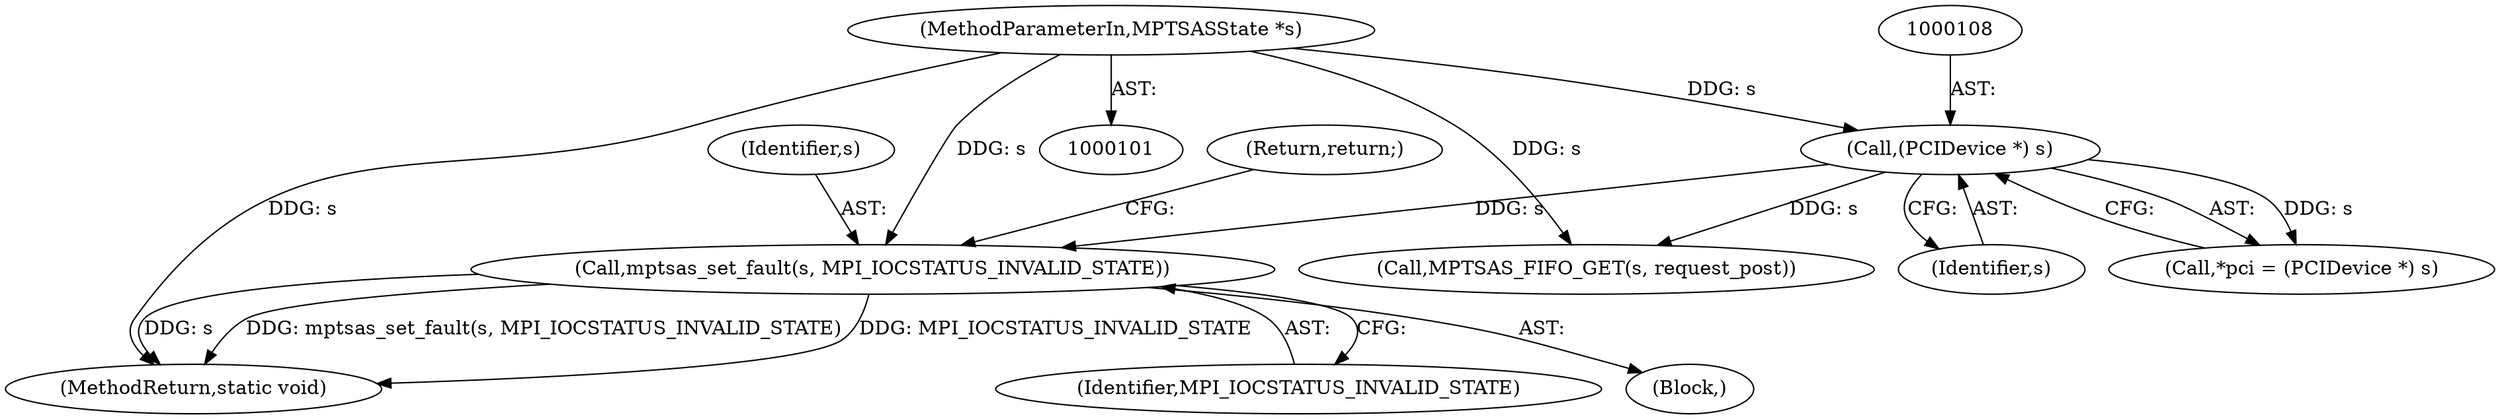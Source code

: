 digraph "0_qemu_06630554ccbdd25780aa03c3548aaff1eb56dffd@pointer" {
"1000126" [label="(Call,mptsas_set_fault(s, MPI_IOCSTATUS_INVALID_STATE))"];
"1000107" [label="(Call,(PCIDevice *) s)"];
"1000102" [label="(MethodParameterIn,MPTSASState *s)"];
"1000128" [label="(Identifier,MPI_IOCSTATUS_INVALID_STATE)"];
"1000105" [label="(Call,*pci = (PCIDevice *) s)"];
"1000125" [label="(Block,)"];
"1000109" [label="(Identifier,s)"];
"1000107" [label="(Call,(PCIDevice *) s)"];
"1000136" [label="(Call,MPTSAS_FIFO_GET(s, request_post))"];
"1000129" [label="(Return,return;)"];
"1000126" [label="(Call,mptsas_set_fault(s, MPI_IOCSTATUS_INVALID_STATE))"];
"1000102" [label="(MethodParameterIn,MPTSASState *s)"];
"1000127" [label="(Identifier,s)"];
"1000145" [label="(MethodReturn,static void)"];
"1000126" -> "1000125"  [label="AST: "];
"1000126" -> "1000128"  [label="CFG: "];
"1000127" -> "1000126"  [label="AST: "];
"1000128" -> "1000126"  [label="AST: "];
"1000129" -> "1000126"  [label="CFG: "];
"1000126" -> "1000145"  [label="DDG: s"];
"1000126" -> "1000145"  [label="DDG: mptsas_set_fault(s, MPI_IOCSTATUS_INVALID_STATE)"];
"1000126" -> "1000145"  [label="DDG: MPI_IOCSTATUS_INVALID_STATE"];
"1000107" -> "1000126"  [label="DDG: s"];
"1000102" -> "1000126"  [label="DDG: s"];
"1000107" -> "1000105"  [label="AST: "];
"1000107" -> "1000109"  [label="CFG: "];
"1000108" -> "1000107"  [label="AST: "];
"1000109" -> "1000107"  [label="AST: "];
"1000105" -> "1000107"  [label="CFG: "];
"1000107" -> "1000105"  [label="DDG: s"];
"1000102" -> "1000107"  [label="DDG: s"];
"1000107" -> "1000136"  [label="DDG: s"];
"1000102" -> "1000101"  [label="AST: "];
"1000102" -> "1000145"  [label="DDG: s"];
"1000102" -> "1000136"  [label="DDG: s"];
}

